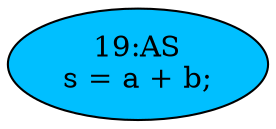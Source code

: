strict digraph "" {
	node [label="\N"];
	"19:AS"	[ast="<pyverilog.vparser.ast.Assign object at 0x7f98accd17d0>",
		def_var="['s']",
		fillcolor=deepskyblue,
		label="19:AS
s = a + b;",
		statements="[]",
		style=filled,
		typ=Assign,
		use_var="['a', 'b']"];
}

